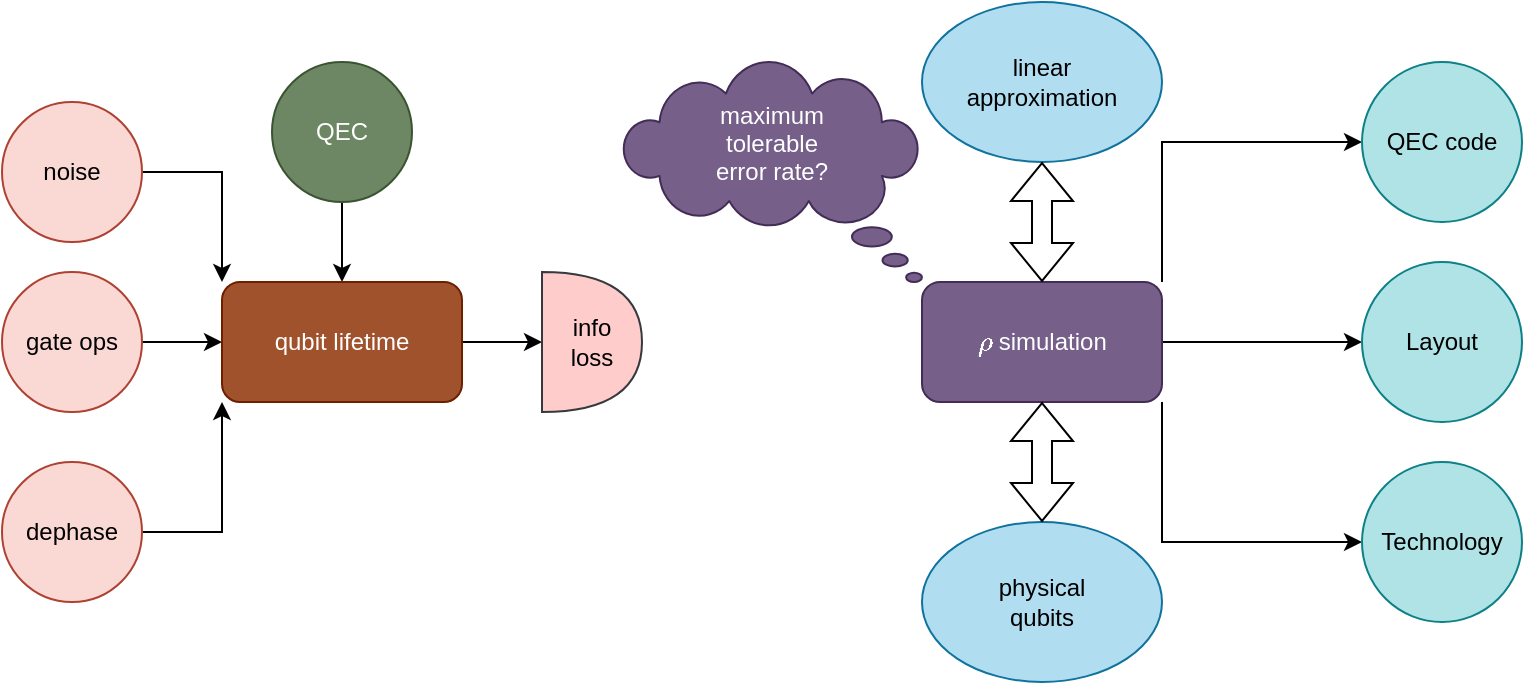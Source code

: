 <mxfile version="21.6.8" type="device">
  <diagram name="Page-1" id="7349JmIujoVzR3Fc2rxY">
    <mxGraphModel dx="927" dy="435" grid="1" gridSize="10" guides="1" tooltips="1" connect="1" arrows="1" fold="1" page="1" pageScale="1" pageWidth="1200" pageHeight="1600" math="1" shadow="0">
      <root>
        <mxCell id="0" />
        <mxCell id="1" parent="0" />
        <mxCell id="cnz3hMsyKCfIZB5nhlxs-11" style="edgeStyle=orthogonalEdgeStyle;rounded=0;orthogonalLoop=1;jettySize=auto;html=1;" edge="1" parent="1" source="cnz3hMsyKCfIZB5nhlxs-1" target="cnz3hMsyKCfIZB5nhlxs-8">
          <mxGeometry relative="1" as="geometry" />
        </mxCell>
        <mxCell id="cnz3hMsyKCfIZB5nhlxs-12" style="edgeStyle=orthogonalEdgeStyle;rounded=0;orthogonalLoop=1;jettySize=auto;html=1;entryX=0;entryY=0.5;entryDx=0;entryDy=0;exitX=1;exitY=1;exitDx=0;exitDy=0;" edge="1" parent="1" source="cnz3hMsyKCfIZB5nhlxs-1" target="cnz3hMsyKCfIZB5nhlxs-9">
          <mxGeometry relative="1" as="geometry" />
        </mxCell>
        <mxCell id="cnz3hMsyKCfIZB5nhlxs-14" style="edgeStyle=orthogonalEdgeStyle;rounded=0;orthogonalLoop=1;jettySize=auto;html=1;exitX=1;exitY=0;exitDx=0;exitDy=0;entryX=0;entryY=0.5;entryDx=0;entryDy=0;" edge="1" parent="1" source="cnz3hMsyKCfIZB5nhlxs-1" target="cnz3hMsyKCfIZB5nhlxs-7">
          <mxGeometry relative="1" as="geometry" />
        </mxCell>
        <mxCell id="cnz3hMsyKCfIZB5nhlxs-1" value="\(\rho\) simulation" style="rounded=1;whiteSpace=wrap;html=1;fillColor=#76608a;fontColor=#ffffff;strokeColor=#432D57;" vertex="1" parent="1">
          <mxGeometry x="570" y="200" width="120" height="60" as="geometry" />
        </mxCell>
        <mxCell id="cnz3hMsyKCfIZB5nhlxs-3" value="&lt;div&gt;linear&lt;/div&gt;&lt;div&gt;approximation&lt;br&gt;&lt;/div&gt;" style="ellipse;whiteSpace=wrap;html=1;fillColor=#b1ddf0;strokeColor=#10739e;" vertex="1" parent="1">
          <mxGeometry x="570" y="60" width="120" height="80" as="geometry" />
        </mxCell>
        <mxCell id="cnz3hMsyKCfIZB5nhlxs-4" value="&lt;div&gt;physical&lt;/div&gt;&lt;div&gt;qubits&lt;br&gt;&lt;/div&gt;" style="ellipse;whiteSpace=wrap;html=1;fillColor=#b1ddf0;strokeColor=#10739e;" vertex="1" parent="1">
          <mxGeometry x="570" y="320" width="120" height="80" as="geometry" />
        </mxCell>
        <mxCell id="cnz3hMsyKCfIZB5nhlxs-5" value="" style="shape=flexArrow;endArrow=classic;startArrow=classic;html=1;rounded=0;" edge="1" parent="1" source="cnz3hMsyKCfIZB5nhlxs-4" target="cnz3hMsyKCfIZB5nhlxs-1">
          <mxGeometry width="100" height="100" relative="1" as="geometry">
            <mxPoint x="360" y="370" as="sourcePoint" />
            <mxPoint x="460" y="270" as="targetPoint" />
          </mxGeometry>
        </mxCell>
        <mxCell id="cnz3hMsyKCfIZB5nhlxs-6" value="" style="shape=flexArrow;endArrow=classic;startArrow=classic;html=1;rounded=0;" edge="1" parent="1" source="cnz3hMsyKCfIZB5nhlxs-1" target="cnz3hMsyKCfIZB5nhlxs-3">
          <mxGeometry width="100" height="100" relative="1" as="geometry">
            <mxPoint x="410" y="320" as="sourcePoint" />
            <mxPoint x="510" y="220" as="targetPoint" />
          </mxGeometry>
        </mxCell>
        <mxCell id="cnz3hMsyKCfIZB5nhlxs-7" value="QEC code" style="ellipse;whiteSpace=wrap;html=1;aspect=fixed;fillColor=#b0e3e6;strokeColor=#0e8088;" vertex="1" parent="1">
          <mxGeometry x="790" y="90" width="80" height="80" as="geometry" />
        </mxCell>
        <mxCell id="cnz3hMsyKCfIZB5nhlxs-8" value="Layout" style="ellipse;whiteSpace=wrap;html=1;aspect=fixed;fillColor=#b0e3e6;strokeColor=#0e8088;" vertex="1" parent="1">
          <mxGeometry x="790" y="190" width="80" height="80" as="geometry" />
        </mxCell>
        <mxCell id="cnz3hMsyKCfIZB5nhlxs-9" value="Technology" style="ellipse;whiteSpace=wrap;html=1;aspect=fixed;fillColor=#b0e3e6;strokeColor=#0e8088;" vertex="1" parent="1">
          <mxGeometry x="790" y="290" width="80" height="80" as="geometry" />
        </mxCell>
        <mxCell id="cnz3hMsyKCfIZB5nhlxs-18" value="" style="edgeStyle=orthogonalEdgeStyle;rounded=0;orthogonalLoop=1;jettySize=auto;html=1;exitX=1;exitY=0.5;exitDx=0;exitDy=0;" edge="1" parent="1" source="cnz3hMsyKCfIZB5nhlxs-23" target="cnz3hMsyKCfIZB5nhlxs-17">
          <mxGeometry relative="1" as="geometry">
            <mxPoint x="350" y="230" as="sourcePoint" />
          </mxGeometry>
        </mxCell>
        <mxCell id="cnz3hMsyKCfIZB5nhlxs-17" value="&lt;div&gt;info&lt;/div&gt;loss" style="shape=or;whiteSpace=wrap;html=1;fillColor=#ffcccc;strokeColor=#36393d;" vertex="1" parent="1">
          <mxGeometry x="380" y="195" width="50" height="70" as="geometry" />
        </mxCell>
        <mxCell id="cnz3hMsyKCfIZB5nhlxs-25" style="edgeStyle=orthogonalEdgeStyle;rounded=0;orthogonalLoop=1;jettySize=auto;html=1;entryX=0;entryY=0;entryDx=0;entryDy=0;" edge="1" parent="1" source="cnz3hMsyKCfIZB5nhlxs-19" target="cnz3hMsyKCfIZB5nhlxs-23">
          <mxGeometry relative="1" as="geometry" />
        </mxCell>
        <mxCell id="cnz3hMsyKCfIZB5nhlxs-19" value="noise" style="ellipse;whiteSpace=wrap;html=1;aspect=fixed;fillColor=#fad9d5;strokeColor=#ae4132;" vertex="1" parent="1">
          <mxGeometry x="110" y="110" width="70" height="70" as="geometry" />
        </mxCell>
        <mxCell id="cnz3hMsyKCfIZB5nhlxs-26" style="edgeStyle=orthogonalEdgeStyle;rounded=0;orthogonalLoop=1;jettySize=auto;html=1;" edge="1" parent="1" source="cnz3hMsyKCfIZB5nhlxs-20" target="cnz3hMsyKCfIZB5nhlxs-23">
          <mxGeometry relative="1" as="geometry" />
        </mxCell>
        <mxCell id="cnz3hMsyKCfIZB5nhlxs-20" value="QEC" style="ellipse;whiteSpace=wrap;html=1;aspect=fixed;fillColor=#6d8764;fontColor=#ffffff;strokeColor=#3A5431;" vertex="1" parent="1">
          <mxGeometry x="245" y="90" width="70" height="70" as="geometry" />
        </mxCell>
        <mxCell id="cnz3hMsyKCfIZB5nhlxs-24" value="" style="edgeStyle=orthogonalEdgeStyle;rounded=0;orthogonalLoop=1;jettySize=auto;html=1;" edge="1" parent="1" source="cnz3hMsyKCfIZB5nhlxs-21" target="cnz3hMsyKCfIZB5nhlxs-23">
          <mxGeometry relative="1" as="geometry" />
        </mxCell>
        <mxCell id="cnz3hMsyKCfIZB5nhlxs-21" value="gate ops" style="ellipse;whiteSpace=wrap;html=1;aspect=fixed;fillColor=#fad9d5;strokeColor=#ae4132;" vertex="1" parent="1">
          <mxGeometry x="110" y="195" width="70" height="70" as="geometry" />
        </mxCell>
        <mxCell id="cnz3hMsyKCfIZB5nhlxs-27" style="edgeStyle=orthogonalEdgeStyle;rounded=0;orthogonalLoop=1;jettySize=auto;html=1;entryX=0;entryY=1;entryDx=0;entryDy=0;" edge="1" parent="1" source="cnz3hMsyKCfIZB5nhlxs-22" target="cnz3hMsyKCfIZB5nhlxs-23">
          <mxGeometry relative="1" as="geometry" />
        </mxCell>
        <mxCell id="cnz3hMsyKCfIZB5nhlxs-22" value="dephase" style="ellipse;whiteSpace=wrap;html=1;aspect=fixed;fillColor=#fad9d5;strokeColor=#ae4132;" vertex="1" parent="1">
          <mxGeometry x="110" y="290" width="70" height="70" as="geometry" />
        </mxCell>
        <mxCell id="cnz3hMsyKCfIZB5nhlxs-23" value="qubit lifetime" style="rounded=1;whiteSpace=wrap;html=1;fillColor=#a0522d;fontColor=#ffffff;strokeColor=#6D1F00;" vertex="1" parent="1">
          <mxGeometry x="220" y="200" width="120" height="60" as="geometry" />
        </mxCell>
        <mxCell id="cnz3hMsyKCfIZB5nhlxs-30" value="&lt;div&gt;maximum&lt;/div&gt;&lt;div&gt;tolerable&lt;/div&gt;&lt;div&gt;error rate?&lt;/div&gt;&lt;div&gt;&lt;br&gt;&lt;/div&gt;&lt;div&gt;&lt;br&gt;&lt;/div&gt;" style="whiteSpace=wrap;html=1;shape=mxgraph.basic.cloud_callout;flipH=1;fillColor=#76608a;fontColor=#ffffff;strokeColor=#432D57;" vertex="1" parent="1">
          <mxGeometry x="420" y="90" width="150" height="110" as="geometry" />
        </mxCell>
      </root>
    </mxGraphModel>
  </diagram>
</mxfile>
